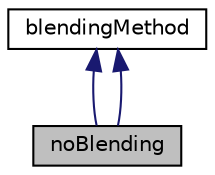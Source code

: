 digraph "noBlending"
{
  bgcolor="transparent";
  edge [fontname="Helvetica",fontsize="10",labelfontname="Helvetica",labelfontsize="10"];
  node [fontname="Helvetica",fontsize="10",shape=record];
  Node1 [label="noBlending",height=0.2,width=0.4,color="black", fillcolor="grey75", style="filled", fontcolor="black"];
  Node2 -> Node1 [dir="back",color="midnightblue",fontsize="10",style="solid",fontname="Helvetica"];
  Node2 [label="blendingMethod",height=0.2,width=0.4,color="black",URL="$a00143.html"];
  Node2 -> Node1 [dir="back",color="midnightblue",fontsize="10",style="solid",fontname="Helvetica"];
}

